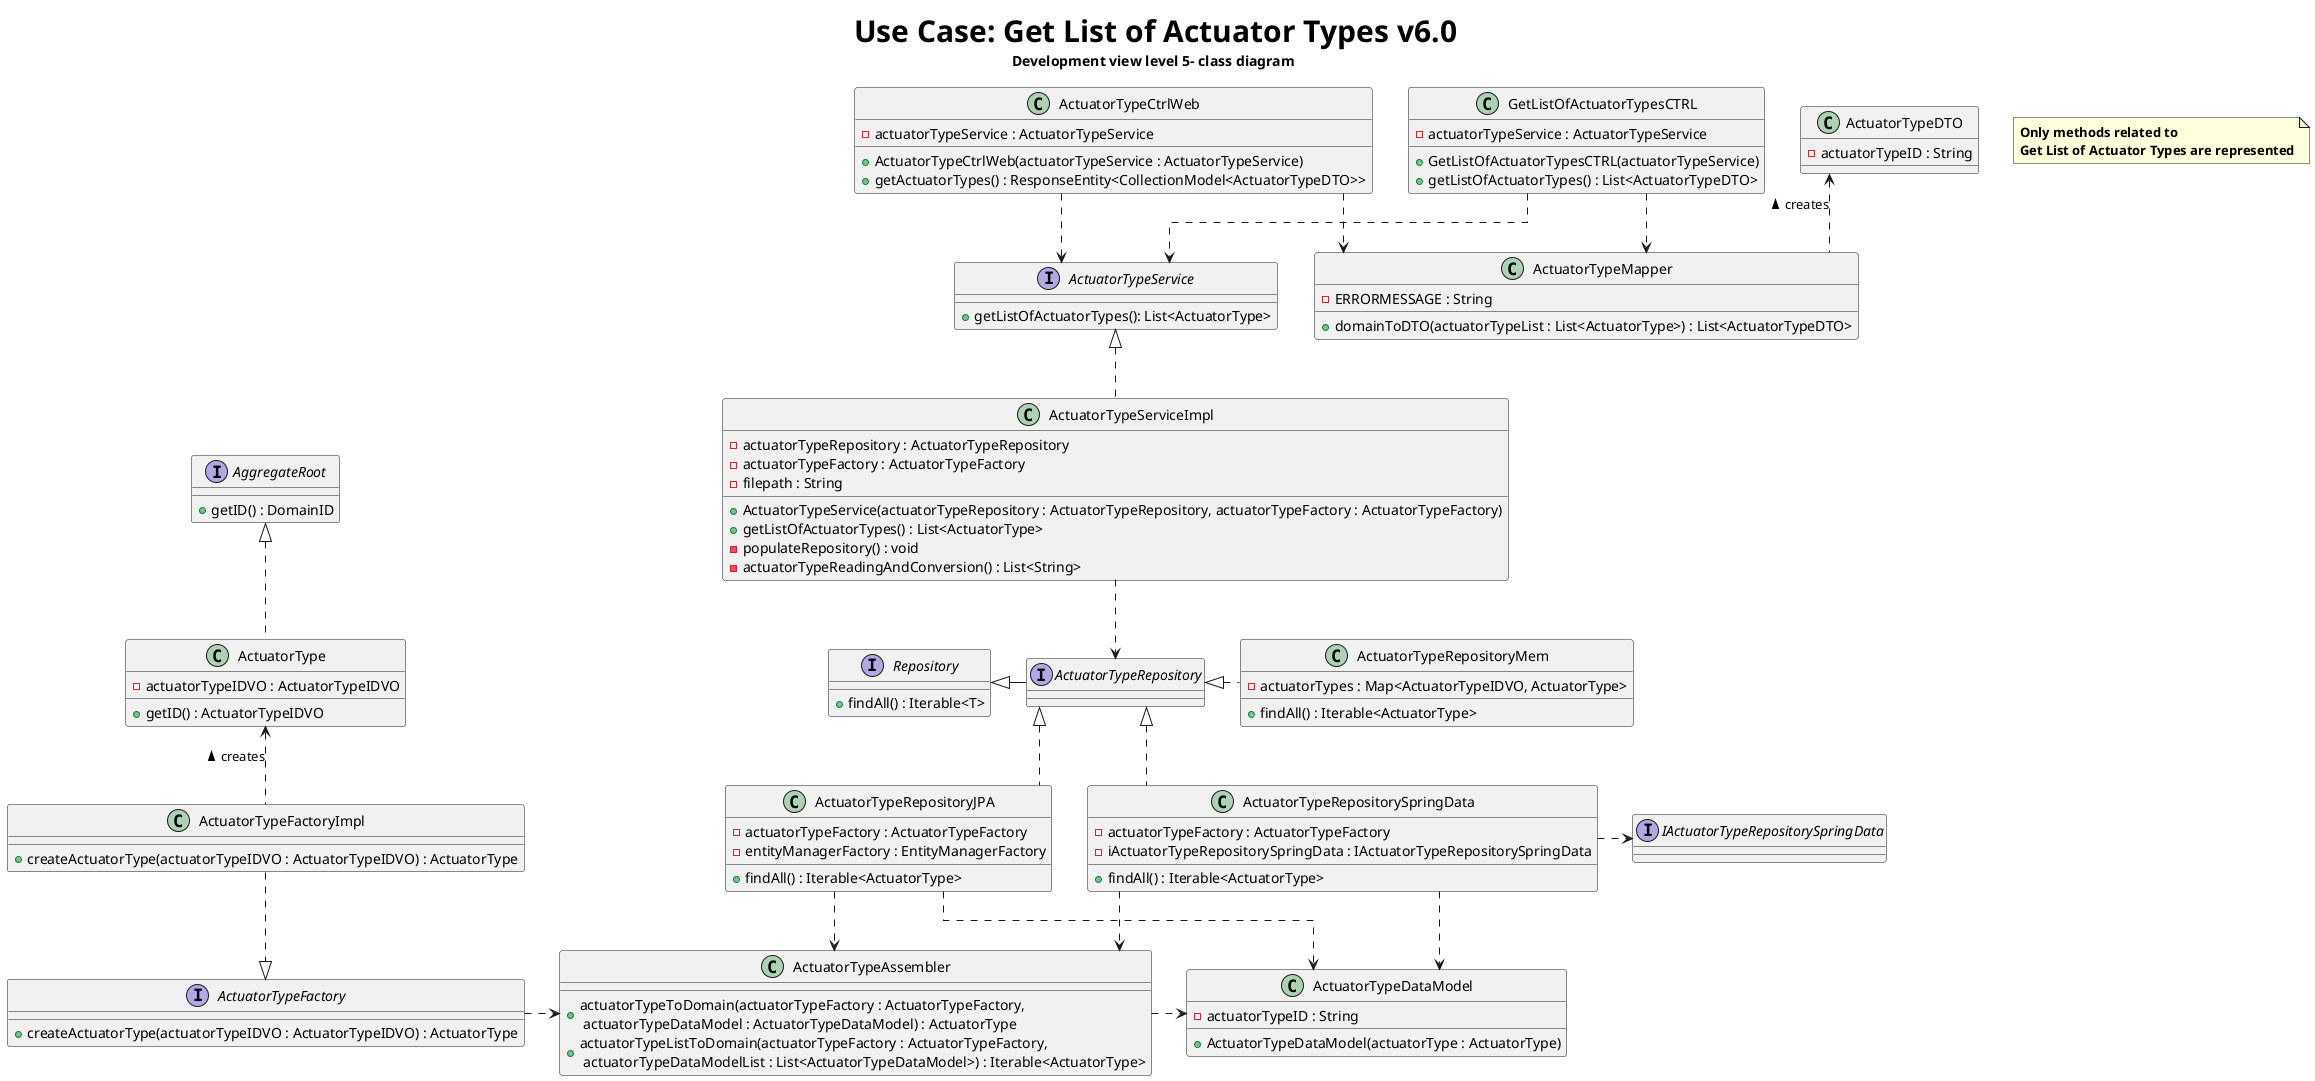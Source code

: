 @startuml
title <size: 30> Use Case: Get List of Actuator Types v6.0\n Development view level 5- class diagram
note "<b>Only methods related to\n<b>Get List of Actuator Types are represented" as N1
skinparam linetype ortho



class GetListOfActuatorTypesCTRL {
    -actuatorTypeService : ActuatorTypeService

    +GetListOfActuatorTypesCTRL(actuatorTypeService)
    +getListOfActuatorTypes() : List<ActuatorTypeDTO>
}

class ActuatorTypeCtrlWeb{
    - actuatorTypeService : ActuatorTypeService

    + ActuatorTypeCtrlWeb(actuatorTypeService : ActuatorTypeService)
    + getActuatorTypes() : ResponseEntity<CollectionModel<ActuatorTypeDTO>>
}

class ActuatorTypeMapper{
    - ERRORMESSAGE : String

    +domainToDTO(actuatorTypeList : List<ActuatorType>) : List<ActuatorTypeDTO>
}

class ActuatorTypeServiceImpl{
    -actuatorTypeRepository : ActuatorTypeRepository
    -actuatorTypeFactory : ActuatorTypeFactory
    - filepath : String

    +ActuatorTypeService(actuatorTypeRepository : ActuatorTypeRepository, actuatorTypeFactory : ActuatorTypeFactory)
    +getListOfActuatorTypes() : List<ActuatorType>
    -populateRepository() : void
    -actuatorTypeReadingAndConversion() : List<String>
}

class ActuatorTypeRepositoryMem{
    -actuatorTypes : Map<ActuatorTypeIDVO, ActuatorType>

    +findAll() : Iterable<ActuatorType>
}

class ActuatorTypeRepositoryJPA{
    -actuatorTypeFactory : ActuatorTypeFactory
    -entityManagerFactory : EntityManagerFactory

    +findAll() : Iterable<ActuatorType>
}


class ActuatorTypeDTO{
    -actuatorTypeID : String

}

interface ActuatorTypeService{

    +getListOfActuatorTypes(): List<ActuatorType>
}

interface ActuatorTypeRepository{
}

interface Repository{
    + findAll() : Iterable<T>

}

class ActuatorTypeAssembler{
    +actuatorTypeToDomain(actuatorTypeFactory : ActuatorTypeFactory,\n actuatorTypeDataModel : ActuatorTypeDataModel) : ActuatorType
    +actuatorTypeListToDomain(actuatorTypeFactory : ActuatorTypeFactory,\n actuatorTypeDataModelList : List<ActuatorTypeDataModel>) : Iterable<ActuatorType>
}

class ActuatorTypeDataModel{
    -actuatorTypeID : String

    +ActuatorTypeDataModel(actuatorType : ActuatorType)
}

class ActuatorTypeFactoryImpl{
    +createActuatorType(actuatorTypeIDVO : ActuatorTypeIDVO) : ActuatorType
}

class ActuatorType{
    -actuatorTypeIDVO : ActuatorTypeIDVO

    +getID() : ActuatorTypeIDVO
}

interface AggregateRoot{
    +getID() : DomainID
}

interface ActuatorTypeFactory{
    +createActuatorType(actuatorTypeIDVO : ActuatorTypeIDVO) : ActuatorType
}

class ActuatorTypeRepositorySpringData {
    -actuatorTypeFactory : ActuatorTypeFactory
    -iActuatorTypeRepositorySpringData : IActuatorTypeRepositorySpringData

    +findAll() : Iterable<ActuatorType>
}

interface IActuatorTypeRepositorySpringData {
}


GetListOfActuatorTypesCTRL ..> ActuatorTypeService
ActuatorTypeCtrlWeb ..> ActuatorTypeService

ActuatorTypeService <|.. ActuatorTypeServiceImpl

GetListOfActuatorTypesCTRL ..> ActuatorTypeMapper
ActuatorTypeCtrlWeb ..> ActuatorTypeMapper

ActuatorTypeMapper .up.> ActuatorTypeDTO : creates >

ActuatorTypeServiceImpl ..> ActuatorTypeRepository

ActuatorTypeRepository -left-|> Repository

ActuatorTypeRepositoryMem .left.|> ActuatorTypeRepository
ActuatorTypeRepositoryJPA .up.|> ActuatorTypeRepository
ActuatorTypeRepositorySpringData .up.|> ActuatorTypeRepository

ActuatorTypeRepositorySpringData .right.> IActuatorTypeRepositorySpringData

ActuatorTypeRepositorySpringData ..> ActuatorTypeAssembler
ActuatorTypeRepositoryJPA ..> ActuatorTypeAssembler
ActuatorTypeFactory .right.> ActuatorTypeAssembler

ActuatorTypeFactoryImpl ..|> ActuatorTypeFactory
ActuatorTypeFactoryImpl .up.> ActuatorType : creates >

ActuatorTypeRepositorySpringData ..> ActuatorTypeDataModel
ActuatorTypeRepositoryJPA ..> ActuatorTypeDataModel
ActuatorTypeAssembler .right.> ActuatorTypeDataModel

ActuatorType .up.|> AggregateRoot



@enduml